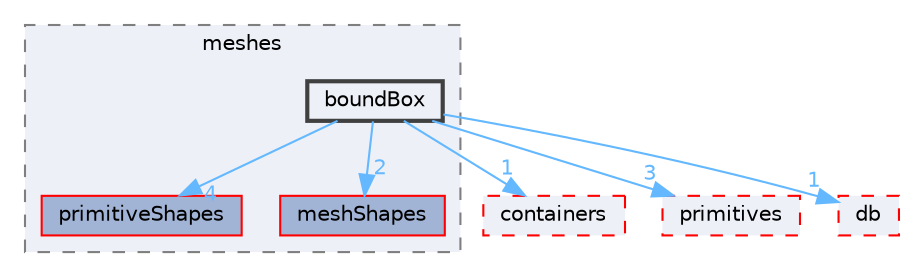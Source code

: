 digraph "src/OpenFOAM/meshes/boundBox"
{
 // LATEX_PDF_SIZE
  bgcolor="transparent";
  edge [fontname=Helvetica,fontsize=10,labelfontname=Helvetica,labelfontsize=10];
  node [fontname=Helvetica,fontsize=10,shape=box,height=0.2,width=0.4];
  compound=true
  subgraph clusterdir_aa2423979fb45fc41c393a5db370ab21 {
    graph [ bgcolor="#edf0f7", pencolor="grey50", label="meshes", fontname=Helvetica,fontsize=10 style="filled,dashed", URL="dir_aa2423979fb45fc41c393a5db370ab21.html",tooltip=""]
  dir_a36ac568b20b0ed2190ed53a491bc296 [label="primitiveShapes", fillcolor="#a2b4d6", color="red", style="filled", URL="dir_a36ac568b20b0ed2190ed53a491bc296.html",tooltip=""];
  dir_b8e2732bc99f8fb2a379dad81aa6030e [label="meshShapes", fillcolor="#a2b4d6", color="red", style="filled", URL="dir_b8e2732bc99f8fb2a379dad81aa6030e.html",tooltip=""];
  dir_419482a3f24625018b60fd6b1f4b7501 [label="boundBox", fillcolor="#edf0f7", color="grey25", style="filled,bold", URL="dir_419482a3f24625018b60fd6b1f4b7501.html",tooltip=""];
  }
  dir_19d0872053bde092be81d7fe3f56cbf7 [label="containers", fillcolor="#edf0f7", color="red", style="filled,dashed", URL="dir_19d0872053bde092be81d7fe3f56cbf7.html",tooltip=""];
  dir_3e50f45338116b169052b428016851aa [label="primitives", fillcolor="#edf0f7", color="red", style="filled,dashed", URL="dir_3e50f45338116b169052b428016851aa.html",tooltip=""];
  dir_63c634f7a7cfd679ac26c67fb30fc32f [label="db", fillcolor="#edf0f7", color="red", style="filled,dashed", URL="dir_63c634f7a7cfd679ac26c67fb30fc32f.html",tooltip=""];
  dir_419482a3f24625018b60fd6b1f4b7501->dir_19d0872053bde092be81d7fe3f56cbf7 [headlabel="1", labeldistance=1.5 headhref="dir_000333_000669.html" href="dir_000333_000669.html" color="steelblue1" fontcolor="steelblue1"];
  dir_419482a3f24625018b60fd6b1f4b7501->dir_3e50f45338116b169052b428016851aa [headlabel="3", labeldistance=1.5 headhref="dir_000333_003069.html" href="dir_000333_003069.html" color="steelblue1" fontcolor="steelblue1"];
  dir_419482a3f24625018b60fd6b1f4b7501->dir_63c634f7a7cfd679ac26c67fb30fc32f [headlabel="1", labeldistance=1.5 headhref="dir_000333_000817.html" href="dir_000333_000817.html" color="steelblue1" fontcolor="steelblue1"];
  dir_419482a3f24625018b60fd6b1f4b7501->dir_a36ac568b20b0ed2190ed53a491bc296 [headlabel="4", labeldistance=1.5 headhref="dir_000333_003070.html" href="dir_000333_003070.html" color="steelblue1" fontcolor="steelblue1"];
  dir_419482a3f24625018b60fd6b1f4b7501->dir_b8e2732bc99f8fb2a379dad81aa6030e [headlabel="2", labeldistance=1.5 headhref="dir_000333_002377.html" href="dir_000333_002377.html" color="steelblue1" fontcolor="steelblue1"];
}

